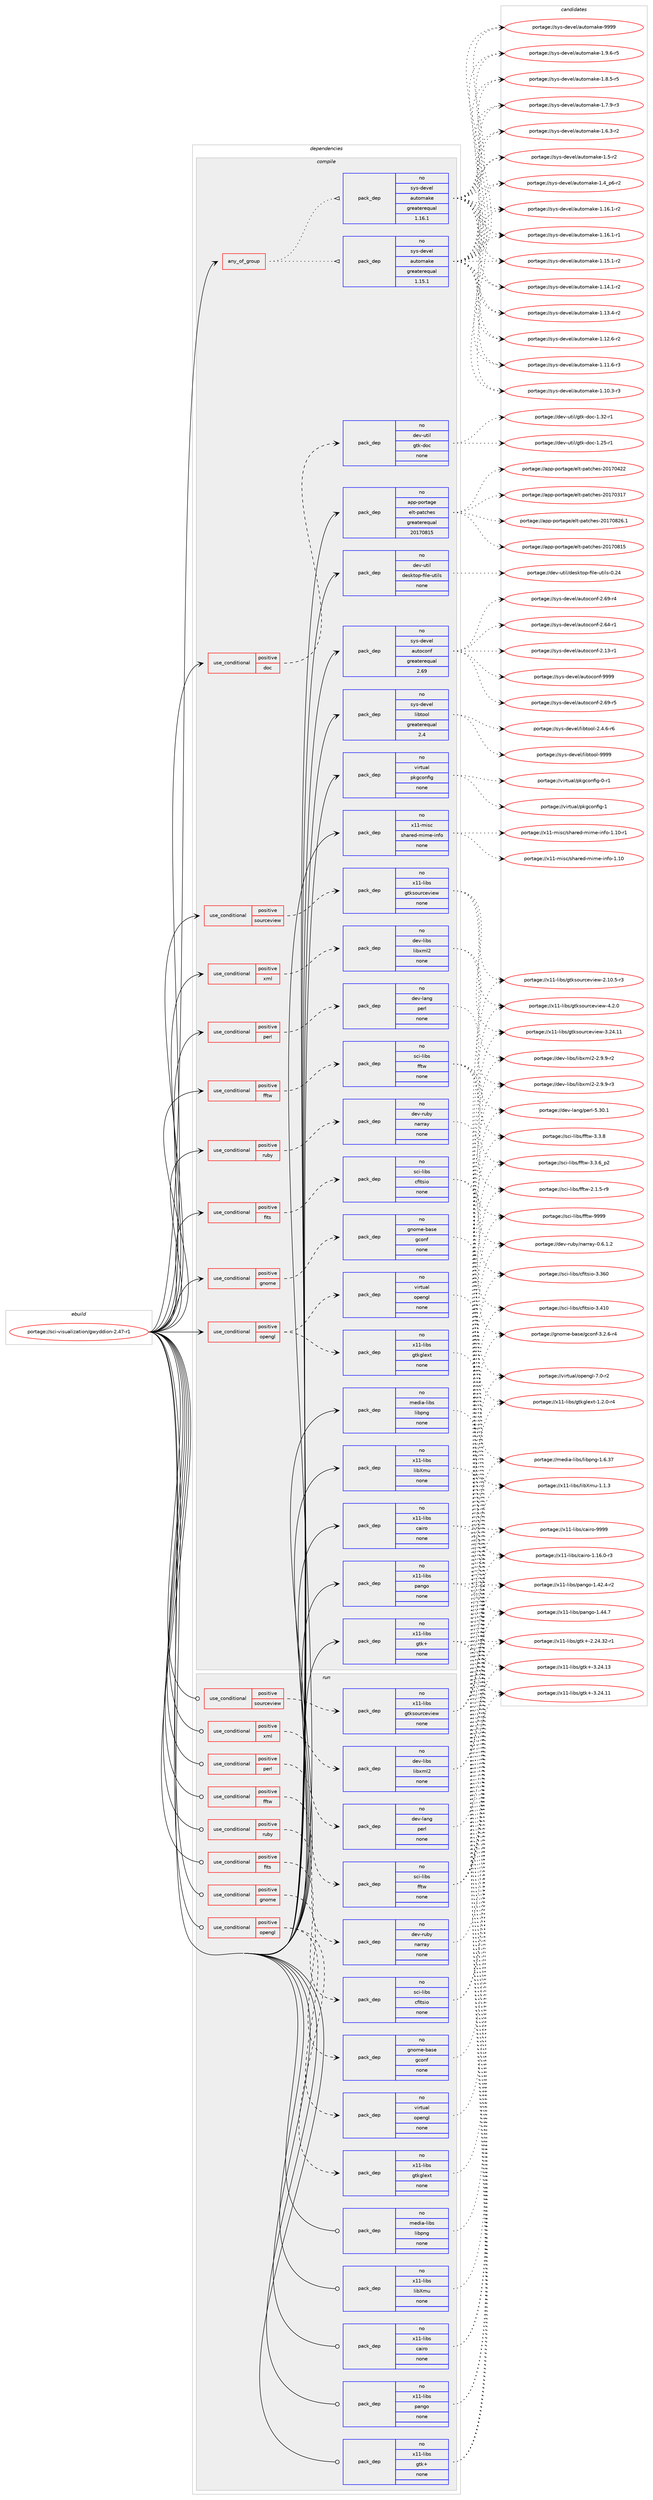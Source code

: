 digraph prolog {

# *************
# Graph options
# *************

newrank=true;
concentrate=true;
compound=true;
graph [rankdir=LR,fontname=Helvetica,fontsize=10,ranksep=1.5];#, ranksep=2.5, nodesep=0.2];
edge  [arrowhead=vee];
node  [fontname=Helvetica,fontsize=10];

# **********
# The ebuild
# **********

subgraph cluster_leftcol {
color=gray;
rank=same;
label=<<i>ebuild</i>>;
id [label="portage://sci-visualization/gwyddion-2.47-r1", color=red, width=4, href="../sci-visualization/gwyddion-2.47-r1.svg"];
}

# ****************
# The dependencies
# ****************

subgraph cluster_midcol {
color=gray;
label=<<i>dependencies</i>>;
subgraph cluster_compile {
fillcolor="#eeeeee";
style=filled;
label=<<i>compile</i>>;
subgraph any1307 {
dependency80202 [label=<<TABLE BORDER="0" CELLBORDER="1" CELLSPACING="0" CELLPADDING="4"><TR><TD CELLPADDING="10">any_of_group</TD></TR></TABLE>>, shape=none, color=red];subgraph pack63454 {
dependency80203 [label=<<TABLE BORDER="0" CELLBORDER="1" CELLSPACING="0" CELLPADDING="4" WIDTH="220"><TR><TD ROWSPAN="6" CELLPADDING="30">pack_dep</TD></TR><TR><TD WIDTH="110">no</TD></TR><TR><TD>sys-devel</TD></TR><TR><TD>automake</TD></TR><TR><TD>greaterequal</TD></TR><TR><TD>1.16.1</TD></TR></TABLE>>, shape=none, color=blue];
}
dependency80202:e -> dependency80203:w [weight=20,style="dotted",arrowhead="oinv"];
subgraph pack63455 {
dependency80204 [label=<<TABLE BORDER="0" CELLBORDER="1" CELLSPACING="0" CELLPADDING="4" WIDTH="220"><TR><TD ROWSPAN="6" CELLPADDING="30">pack_dep</TD></TR><TR><TD WIDTH="110">no</TD></TR><TR><TD>sys-devel</TD></TR><TR><TD>automake</TD></TR><TR><TD>greaterequal</TD></TR><TR><TD>1.15.1</TD></TR></TABLE>>, shape=none, color=blue];
}
dependency80202:e -> dependency80204:w [weight=20,style="dotted",arrowhead="oinv"];
}
id:e -> dependency80202:w [weight=20,style="solid",arrowhead="vee"];
subgraph cond15357 {
dependency80205 [label=<<TABLE BORDER="0" CELLBORDER="1" CELLSPACING="0" CELLPADDING="4"><TR><TD ROWSPAN="3" CELLPADDING="10">use_conditional</TD></TR><TR><TD>positive</TD></TR><TR><TD>doc</TD></TR></TABLE>>, shape=none, color=red];
subgraph pack63456 {
dependency80206 [label=<<TABLE BORDER="0" CELLBORDER="1" CELLSPACING="0" CELLPADDING="4" WIDTH="220"><TR><TD ROWSPAN="6" CELLPADDING="30">pack_dep</TD></TR><TR><TD WIDTH="110">no</TD></TR><TR><TD>dev-util</TD></TR><TR><TD>gtk-doc</TD></TR><TR><TD>none</TD></TR><TR><TD></TD></TR></TABLE>>, shape=none, color=blue];
}
dependency80205:e -> dependency80206:w [weight=20,style="dashed",arrowhead="vee"];
}
id:e -> dependency80205:w [weight=20,style="solid",arrowhead="vee"];
subgraph cond15358 {
dependency80207 [label=<<TABLE BORDER="0" CELLBORDER="1" CELLSPACING="0" CELLPADDING="4"><TR><TD ROWSPAN="3" CELLPADDING="10">use_conditional</TD></TR><TR><TD>positive</TD></TR><TR><TD>fftw</TD></TR></TABLE>>, shape=none, color=red];
subgraph pack63457 {
dependency80208 [label=<<TABLE BORDER="0" CELLBORDER="1" CELLSPACING="0" CELLPADDING="4" WIDTH="220"><TR><TD ROWSPAN="6" CELLPADDING="30">pack_dep</TD></TR><TR><TD WIDTH="110">no</TD></TR><TR><TD>sci-libs</TD></TR><TR><TD>fftw</TD></TR><TR><TD>none</TD></TR><TR><TD></TD></TR></TABLE>>, shape=none, color=blue];
}
dependency80207:e -> dependency80208:w [weight=20,style="dashed",arrowhead="vee"];
}
id:e -> dependency80207:w [weight=20,style="solid",arrowhead="vee"];
subgraph cond15359 {
dependency80209 [label=<<TABLE BORDER="0" CELLBORDER="1" CELLSPACING="0" CELLPADDING="4"><TR><TD ROWSPAN="3" CELLPADDING="10">use_conditional</TD></TR><TR><TD>positive</TD></TR><TR><TD>fits</TD></TR></TABLE>>, shape=none, color=red];
subgraph pack63458 {
dependency80210 [label=<<TABLE BORDER="0" CELLBORDER="1" CELLSPACING="0" CELLPADDING="4" WIDTH="220"><TR><TD ROWSPAN="6" CELLPADDING="30">pack_dep</TD></TR><TR><TD WIDTH="110">no</TD></TR><TR><TD>sci-libs</TD></TR><TR><TD>cfitsio</TD></TR><TR><TD>none</TD></TR><TR><TD></TD></TR></TABLE>>, shape=none, color=blue];
}
dependency80209:e -> dependency80210:w [weight=20,style="dashed",arrowhead="vee"];
}
id:e -> dependency80209:w [weight=20,style="solid",arrowhead="vee"];
subgraph cond15360 {
dependency80211 [label=<<TABLE BORDER="0" CELLBORDER="1" CELLSPACING="0" CELLPADDING="4"><TR><TD ROWSPAN="3" CELLPADDING="10">use_conditional</TD></TR><TR><TD>positive</TD></TR><TR><TD>gnome</TD></TR></TABLE>>, shape=none, color=red];
subgraph pack63459 {
dependency80212 [label=<<TABLE BORDER="0" CELLBORDER="1" CELLSPACING="0" CELLPADDING="4" WIDTH="220"><TR><TD ROWSPAN="6" CELLPADDING="30">pack_dep</TD></TR><TR><TD WIDTH="110">no</TD></TR><TR><TD>gnome-base</TD></TR><TR><TD>gconf</TD></TR><TR><TD>none</TD></TR><TR><TD></TD></TR></TABLE>>, shape=none, color=blue];
}
dependency80211:e -> dependency80212:w [weight=20,style="dashed",arrowhead="vee"];
}
id:e -> dependency80211:w [weight=20,style="solid",arrowhead="vee"];
subgraph cond15361 {
dependency80213 [label=<<TABLE BORDER="0" CELLBORDER="1" CELLSPACING="0" CELLPADDING="4"><TR><TD ROWSPAN="3" CELLPADDING="10">use_conditional</TD></TR><TR><TD>positive</TD></TR><TR><TD>opengl</TD></TR></TABLE>>, shape=none, color=red];
subgraph pack63460 {
dependency80214 [label=<<TABLE BORDER="0" CELLBORDER="1" CELLSPACING="0" CELLPADDING="4" WIDTH="220"><TR><TD ROWSPAN="6" CELLPADDING="30">pack_dep</TD></TR><TR><TD WIDTH="110">no</TD></TR><TR><TD>virtual</TD></TR><TR><TD>opengl</TD></TR><TR><TD>none</TD></TR><TR><TD></TD></TR></TABLE>>, shape=none, color=blue];
}
dependency80213:e -> dependency80214:w [weight=20,style="dashed",arrowhead="vee"];
subgraph pack63461 {
dependency80215 [label=<<TABLE BORDER="0" CELLBORDER="1" CELLSPACING="0" CELLPADDING="4" WIDTH="220"><TR><TD ROWSPAN="6" CELLPADDING="30">pack_dep</TD></TR><TR><TD WIDTH="110">no</TD></TR><TR><TD>x11-libs</TD></TR><TR><TD>gtkglext</TD></TR><TR><TD>none</TD></TR><TR><TD></TD></TR></TABLE>>, shape=none, color=blue];
}
dependency80213:e -> dependency80215:w [weight=20,style="dashed",arrowhead="vee"];
}
id:e -> dependency80213:w [weight=20,style="solid",arrowhead="vee"];
subgraph cond15362 {
dependency80216 [label=<<TABLE BORDER="0" CELLBORDER="1" CELLSPACING="0" CELLPADDING="4"><TR><TD ROWSPAN="3" CELLPADDING="10">use_conditional</TD></TR><TR><TD>positive</TD></TR><TR><TD>perl</TD></TR></TABLE>>, shape=none, color=red];
subgraph pack63462 {
dependency80217 [label=<<TABLE BORDER="0" CELLBORDER="1" CELLSPACING="0" CELLPADDING="4" WIDTH="220"><TR><TD ROWSPAN="6" CELLPADDING="30">pack_dep</TD></TR><TR><TD WIDTH="110">no</TD></TR><TR><TD>dev-lang</TD></TR><TR><TD>perl</TD></TR><TR><TD>none</TD></TR><TR><TD></TD></TR></TABLE>>, shape=none, color=blue];
}
dependency80216:e -> dependency80217:w [weight=20,style="dashed",arrowhead="vee"];
}
id:e -> dependency80216:w [weight=20,style="solid",arrowhead="vee"];
subgraph cond15363 {
dependency80218 [label=<<TABLE BORDER="0" CELLBORDER="1" CELLSPACING="0" CELLPADDING="4"><TR><TD ROWSPAN="3" CELLPADDING="10">use_conditional</TD></TR><TR><TD>positive</TD></TR><TR><TD>ruby</TD></TR></TABLE>>, shape=none, color=red];
subgraph pack63463 {
dependency80219 [label=<<TABLE BORDER="0" CELLBORDER="1" CELLSPACING="0" CELLPADDING="4" WIDTH="220"><TR><TD ROWSPAN="6" CELLPADDING="30">pack_dep</TD></TR><TR><TD WIDTH="110">no</TD></TR><TR><TD>dev-ruby</TD></TR><TR><TD>narray</TD></TR><TR><TD>none</TD></TR><TR><TD></TD></TR></TABLE>>, shape=none, color=blue];
}
dependency80218:e -> dependency80219:w [weight=20,style="dashed",arrowhead="vee"];
}
id:e -> dependency80218:w [weight=20,style="solid",arrowhead="vee"];
subgraph cond15364 {
dependency80220 [label=<<TABLE BORDER="0" CELLBORDER="1" CELLSPACING="0" CELLPADDING="4"><TR><TD ROWSPAN="3" CELLPADDING="10">use_conditional</TD></TR><TR><TD>positive</TD></TR><TR><TD>sourceview</TD></TR></TABLE>>, shape=none, color=red];
subgraph pack63464 {
dependency80221 [label=<<TABLE BORDER="0" CELLBORDER="1" CELLSPACING="0" CELLPADDING="4" WIDTH="220"><TR><TD ROWSPAN="6" CELLPADDING="30">pack_dep</TD></TR><TR><TD WIDTH="110">no</TD></TR><TR><TD>x11-libs</TD></TR><TR><TD>gtksourceview</TD></TR><TR><TD>none</TD></TR><TR><TD></TD></TR></TABLE>>, shape=none, color=blue];
}
dependency80220:e -> dependency80221:w [weight=20,style="dashed",arrowhead="vee"];
}
id:e -> dependency80220:w [weight=20,style="solid",arrowhead="vee"];
subgraph cond15365 {
dependency80222 [label=<<TABLE BORDER="0" CELLBORDER="1" CELLSPACING="0" CELLPADDING="4"><TR><TD ROWSPAN="3" CELLPADDING="10">use_conditional</TD></TR><TR><TD>positive</TD></TR><TR><TD>xml</TD></TR></TABLE>>, shape=none, color=red];
subgraph pack63465 {
dependency80223 [label=<<TABLE BORDER="0" CELLBORDER="1" CELLSPACING="0" CELLPADDING="4" WIDTH="220"><TR><TD ROWSPAN="6" CELLPADDING="30">pack_dep</TD></TR><TR><TD WIDTH="110">no</TD></TR><TR><TD>dev-libs</TD></TR><TR><TD>libxml2</TD></TR><TR><TD>none</TD></TR><TR><TD></TD></TR></TABLE>>, shape=none, color=blue];
}
dependency80222:e -> dependency80223:w [weight=20,style="dashed",arrowhead="vee"];
}
id:e -> dependency80222:w [weight=20,style="solid",arrowhead="vee"];
subgraph pack63466 {
dependency80224 [label=<<TABLE BORDER="0" CELLBORDER="1" CELLSPACING="0" CELLPADDING="4" WIDTH="220"><TR><TD ROWSPAN="6" CELLPADDING="30">pack_dep</TD></TR><TR><TD WIDTH="110">no</TD></TR><TR><TD>app-portage</TD></TR><TR><TD>elt-patches</TD></TR><TR><TD>greaterequal</TD></TR><TR><TD>20170815</TD></TR></TABLE>>, shape=none, color=blue];
}
id:e -> dependency80224:w [weight=20,style="solid",arrowhead="vee"];
subgraph pack63467 {
dependency80225 [label=<<TABLE BORDER="0" CELLBORDER="1" CELLSPACING="0" CELLPADDING="4" WIDTH="220"><TR><TD ROWSPAN="6" CELLPADDING="30">pack_dep</TD></TR><TR><TD WIDTH="110">no</TD></TR><TR><TD>dev-util</TD></TR><TR><TD>desktop-file-utils</TD></TR><TR><TD>none</TD></TR><TR><TD></TD></TR></TABLE>>, shape=none, color=blue];
}
id:e -> dependency80225:w [weight=20,style="solid",arrowhead="vee"];
subgraph pack63468 {
dependency80226 [label=<<TABLE BORDER="0" CELLBORDER="1" CELLSPACING="0" CELLPADDING="4" WIDTH="220"><TR><TD ROWSPAN="6" CELLPADDING="30">pack_dep</TD></TR><TR><TD WIDTH="110">no</TD></TR><TR><TD>media-libs</TD></TR><TR><TD>libpng</TD></TR><TR><TD>none</TD></TR><TR><TD></TD></TR></TABLE>>, shape=none, color=blue];
}
id:e -> dependency80226:w [weight=20,style="solid",arrowhead="vee"];
subgraph pack63469 {
dependency80227 [label=<<TABLE BORDER="0" CELLBORDER="1" CELLSPACING="0" CELLPADDING="4" WIDTH="220"><TR><TD ROWSPAN="6" CELLPADDING="30">pack_dep</TD></TR><TR><TD WIDTH="110">no</TD></TR><TR><TD>sys-devel</TD></TR><TR><TD>autoconf</TD></TR><TR><TD>greaterequal</TD></TR><TR><TD>2.69</TD></TR></TABLE>>, shape=none, color=blue];
}
id:e -> dependency80227:w [weight=20,style="solid",arrowhead="vee"];
subgraph pack63470 {
dependency80228 [label=<<TABLE BORDER="0" CELLBORDER="1" CELLSPACING="0" CELLPADDING="4" WIDTH="220"><TR><TD ROWSPAN="6" CELLPADDING="30">pack_dep</TD></TR><TR><TD WIDTH="110">no</TD></TR><TR><TD>sys-devel</TD></TR><TR><TD>libtool</TD></TR><TR><TD>greaterequal</TD></TR><TR><TD>2.4</TD></TR></TABLE>>, shape=none, color=blue];
}
id:e -> dependency80228:w [weight=20,style="solid",arrowhead="vee"];
subgraph pack63471 {
dependency80229 [label=<<TABLE BORDER="0" CELLBORDER="1" CELLSPACING="0" CELLPADDING="4" WIDTH="220"><TR><TD ROWSPAN="6" CELLPADDING="30">pack_dep</TD></TR><TR><TD WIDTH="110">no</TD></TR><TR><TD>virtual</TD></TR><TR><TD>pkgconfig</TD></TR><TR><TD>none</TD></TR><TR><TD></TD></TR></TABLE>>, shape=none, color=blue];
}
id:e -> dependency80229:w [weight=20,style="solid",arrowhead="vee"];
subgraph pack63472 {
dependency80230 [label=<<TABLE BORDER="0" CELLBORDER="1" CELLSPACING="0" CELLPADDING="4" WIDTH="220"><TR><TD ROWSPAN="6" CELLPADDING="30">pack_dep</TD></TR><TR><TD WIDTH="110">no</TD></TR><TR><TD>x11-libs</TD></TR><TR><TD>cairo</TD></TR><TR><TD>none</TD></TR><TR><TD></TD></TR></TABLE>>, shape=none, color=blue];
}
id:e -> dependency80230:w [weight=20,style="solid",arrowhead="vee"];
subgraph pack63473 {
dependency80231 [label=<<TABLE BORDER="0" CELLBORDER="1" CELLSPACING="0" CELLPADDING="4" WIDTH="220"><TR><TD ROWSPAN="6" CELLPADDING="30">pack_dep</TD></TR><TR><TD WIDTH="110">no</TD></TR><TR><TD>x11-libs</TD></TR><TR><TD>gtk+</TD></TR><TR><TD>none</TD></TR><TR><TD></TD></TR></TABLE>>, shape=none, color=blue];
}
id:e -> dependency80231:w [weight=20,style="solid",arrowhead="vee"];
subgraph pack63474 {
dependency80232 [label=<<TABLE BORDER="0" CELLBORDER="1" CELLSPACING="0" CELLPADDING="4" WIDTH="220"><TR><TD ROWSPAN="6" CELLPADDING="30">pack_dep</TD></TR><TR><TD WIDTH="110">no</TD></TR><TR><TD>x11-libs</TD></TR><TR><TD>libXmu</TD></TR><TR><TD>none</TD></TR><TR><TD></TD></TR></TABLE>>, shape=none, color=blue];
}
id:e -> dependency80232:w [weight=20,style="solid",arrowhead="vee"];
subgraph pack63475 {
dependency80233 [label=<<TABLE BORDER="0" CELLBORDER="1" CELLSPACING="0" CELLPADDING="4" WIDTH="220"><TR><TD ROWSPAN="6" CELLPADDING="30">pack_dep</TD></TR><TR><TD WIDTH="110">no</TD></TR><TR><TD>x11-libs</TD></TR><TR><TD>pango</TD></TR><TR><TD>none</TD></TR><TR><TD></TD></TR></TABLE>>, shape=none, color=blue];
}
id:e -> dependency80233:w [weight=20,style="solid",arrowhead="vee"];
subgraph pack63476 {
dependency80234 [label=<<TABLE BORDER="0" CELLBORDER="1" CELLSPACING="0" CELLPADDING="4" WIDTH="220"><TR><TD ROWSPAN="6" CELLPADDING="30">pack_dep</TD></TR><TR><TD WIDTH="110">no</TD></TR><TR><TD>x11-misc</TD></TR><TR><TD>shared-mime-info</TD></TR><TR><TD>none</TD></TR><TR><TD></TD></TR></TABLE>>, shape=none, color=blue];
}
id:e -> dependency80234:w [weight=20,style="solid",arrowhead="vee"];
}
subgraph cluster_compileandrun {
fillcolor="#eeeeee";
style=filled;
label=<<i>compile and run</i>>;
}
subgraph cluster_run {
fillcolor="#eeeeee";
style=filled;
label=<<i>run</i>>;
subgraph cond15366 {
dependency80235 [label=<<TABLE BORDER="0" CELLBORDER="1" CELLSPACING="0" CELLPADDING="4"><TR><TD ROWSPAN="3" CELLPADDING="10">use_conditional</TD></TR><TR><TD>positive</TD></TR><TR><TD>fftw</TD></TR></TABLE>>, shape=none, color=red];
subgraph pack63477 {
dependency80236 [label=<<TABLE BORDER="0" CELLBORDER="1" CELLSPACING="0" CELLPADDING="4" WIDTH="220"><TR><TD ROWSPAN="6" CELLPADDING="30">pack_dep</TD></TR><TR><TD WIDTH="110">no</TD></TR><TR><TD>sci-libs</TD></TR><TR><TD>fftw</TD></TR><TR><TD>none</TD></TR><TR><TD></TD></TR></TABLE>>, shape=none, color=blue];
}
dependency80235:e -> dependency80236:w [weight=20,style="dashed",arrowhead="vee"];
}
id:e -> dependency80235:w [weight=20,style="solid",arrowhead="odot"];
subgraph cond15367 {
dependency80237 [label=<<TABLE BORDER="0" CELLBORDER="1" CELLSPACING="0" CELLPADDING="4"><TR><TD ROWSPAN="3" CELLPADDING="10">use_conditional</TD></TR><TR><TD>positive</TD></TR><TR><TD>fits</TD></TR></TABLE>>, shape=none, color=red];
subgraph pack63478 {
dependency80238 [label=<<TABLE BORDER="0" CELLBORDER="1" CELLSPACING="0" CELLPADDING="4" WIDTH="220"><TR><TD ROWSPAN="6" CELLPADDING="30">pack_dep</TD></TR><TR><TD WIDTH="110">no</TD></TR><TR><TD>sci-libs</TD></TR><TR><TD>cfitsio</TD></TR><TR><TD>none</TD></TR><TR><TD></TD></TR></TABLE>>, shape=none, color=blue];
}
dependency80237:e -> dependency80238:w [weight=20,style="dashed",arrowhead="vee"];
}
id:e -> dependency80237:w [weight=20,style="solid",arrowhead="odot"];
subgraph cond15368 {
dependency80239 [label=<<TABLE BORDER="0" CELLBORDER="1" CELLSPACING="0" CELLPADDING="4"><TR><TD ROWSPAN="3" CELLPADDING="10">use_conditional</TD></TR><TR><TD>positive</TD></TR><TR><TD>gnome</TD></TR></TABLE>>, shape=none, color=red];
subgraph pack63479 {
dependency80240 [label=<<TABLE BORDER="0" CELLBORDER="1" CELLSPACING="0" CELLPADDING="4" WIDTH="220"><TR><TD ROWSPAN="6" CELLPADDING="30">pack_dep</TD></TR><TR><TD WIDTH="110">no</TD></TR><TR><TD>gnome-base</TD></TR><TR><TD>gconf</TD></TR><TR><TD>none</TD></TR><TR><TD></TD></TR></TABLE>>, shape=none, color=blue];
}
dependency80239:e -> dependency80240:w [weight=20,style="dashed",arrowhead="vee"];
}
id:e -> dependency80239:w [weight=20,style="solid",arrowhead="odot"];
subgraph cond15369 {
dependency80241 [label=<<TABLE BORDER="0" CELLBORDER="1" CELLSPACING="0" CELLPADDING="4"><TR><TD ROWSPAN="3" CELLPADDING="10">use_conditional</TD></TR><TR><TD>positive</TD></TR><TR><TD>opengl</TD></TR></TABLE>>, shape=none, color=red];
subgraph pack63480 {
dependency80242 [label=<<TABLE BORDER="0" CELLBORDER="1" CELLSPACING="0" CELLPADDING="4" WIDTH="220"><TR><TD ROWSPAN="6" CELLPADDING="30">pack_dep</TD></TR><TR><TD WIDTH="110">no</TD></TR><TR><TD>virtual</TD></TR><TR><TD>opengl</TD></TR><TR><TD>none</TD></TR><TR><TD></TD></TR></TABLE>>, shape=none, color=blue];
}
dependency80241:e -> dependency80242:w [weight=20,style="dashed",arrowhead="vee"];
subgraph pack63481 {
dependency80243 [label=<<TABLE BORDER="0" CELLBORDER="1" CELLSPACING="0" CELLPADDING="4" WIDTH="220"><TR><TD ROWSPAN="6" CELLPADDING="30">pack_dep</TD></TR><TR><TD WIDTH="110">no</TD></TR><TR><TD>x11-libs</TD></TR><TR><TD>gtkglext</TD></TR><TR><TD>none</TD></TR><TR><TD></TD></TR></TABLE>>, shape=none, color=blue];
}
dependency80241:e -> dependency80243:w [weight=20,style="dashed",arrowhead="vee"];
}
id:e -> dependency80241:w [weight=20,style="solid",arrowhead="odot"];
subgraph cond15370 {
dependency80244 [label=<<TABLE BORDER="0" CELLBORDER="1" CELLSPACING="0" CELLPADDING="4"><TR><TD ROWSPAN="3" CELLPADDING="10">use_conditional</TD></TR><TR><TD>positive</TD></TR><TR><TD>perl</TD></TR></TABLE>>, shape=none, color=red];
subgraph pack63482 {
dependency80245 [label=<<TABLE BORDER="0" CELLBORDER="1" CELLSPACING="0" CELLPADDING="4" WIDTH="220"><TR><TD ROWSPAN="6" CELLPADDING="30">pack_dep</TD></TR><TR><TD WIDTH="110">no</TD></TR><TR><TD>dev-lang</TD></TR><TR><TD>perl</TD></TR><TR><TD>none</TD></TR><TR><TD></TD></TR></TABLE>>, shape=none, color=blue];
}
dependency80244:e -> dependency80245:w [weight=20,style="dashed",arrowhead="vee"];
}
id:e -> dependency80244:w [weight=20,style="solid",arrowhead="odot"];
subgraph cond15371 {
dependency80246 [label=<<TABLE BORDER="0" CELLBORDER="1" CELLSPACING="0" CELLPADDING="4"><TR><TD ROWSPAN="3" CELLPADDING="10">use_conditional</TD></TR><TR><TD>positive</TD></TR><TR><TD>ruby</TD></TR></TABLE>>, shape=none, color=red];
subgraph pack63483 {
dependency80247 [label=<<TABLE BORDER="0" CELLBORDER="1" CELLSPACING="0" CELLPADDING="4" WIDTH="220"><TR><TD ROWSPAN="6" CELLPADDING="30">pack_dep</TD></TR><TR><TD WIDTH="110">no</TD></TR><TR><TD>dev-ruby</TD></TR><TR><TD>narray</TD></TR><TR><TD>none</TD></TR><TR><TD></TD></TR></TABLE>>, shape=none, color=blue];
}
dependency80246:e -> dependency80247:w [weight=20,style="dashed",arrowhead="vee"];
}
id:e -> dependency80246:w [weight=20,style="solid",arrowhead="odot"];
subgraph cond15372 {
dependency80248 [label=<<TABLE BORDER="0" CELLBORDER="1" CELLSPACING="0" CELLPADDING="4"><TR><TD ROWSPAN="3" CELLPADDING="10">use_conditional</TD></TR><TR><TD>positive</TD></TR><TR><TD>sourceview</TD></TR></TABLE>>, shape=none, color=red];
subgraph pack63484 {
dependency80249 [label=<<TABLE BORDER="0" CELLBORDER="1" CELLSPACING="0" CELLPADDING="4" WIDTH="220"><TR><TD ROWSPAN="6" CELLPADDING="30">pack_dep</TD></TR><TR><TD WIDTH="110">no</TD></TR><TR><TD>x11-libs</TD></TR><TR><TD>gtksourceview</TD></TR><TR><TD>none</TD></TR><TR><TD></TD></TR></TABLE>>, shape=none, color=blue];
}
dependency80248:e -> dependency80249:w [weight=20,style="dashed",arrowhead="vee"];
}
id:e -> dependency80248:w [weight=20,style="solid",arrowhead="odot"];
subgraph cond15373 {
dependency80250 [label=<<TABLE BORDER="0" CELLBORDER="1" CELLSPACING="0" CELLPADDING="4"><TR><TD ROWSPAN="3" CELLPADDING="10">use_conditional</TD></TR><TR><TD>positive</TD></TR><TR><TD>xml</TD></TR></TABLE>>, shape=none, color=red];
subgraph pack63485 {
dependency80251 [label=<<TABLE BORDER="0" CELLBORDER="1" CELLSPACING="0" CELLPADDING="4" WIDTH="220"><TR><TD ROWSPAN="6" CELLPADDING="30">pack_dep</TD></TR><TR><TD WIDTH="110">no</TD></TR><TR><TD>dev-libs</TD></TR><TR><TD>libxml2</TD></TR><TR><TD>none</TD></TR><TR><TD></TD></TR></TABLE>>, shape=none, color=blue];
}
dependency80250:e -> dependency80251:w [weight=20,style="dashed",arrowhead="vee"];
}
id:e -> dependency80250:w [weight=20,style="solid",arrowhead="odot"];
subgraph pack63486 {
dependency80252 [label=<<TABLE BORDER="0" CELLBORDER="1" CELLSPACING="0" CELLPADDING="4" WIDTH="220"><TR><TD ROWSPAN="6" CELLPADDING="30">pack_dep</TD></TR><TR><TD WIDTH="110">no</TD></TR><TR><TD>media-libs</TD></TR><TR><TD>libpng</TD></TR><TR><TD>none</TD></TR><TR><TD></TD></TR></TABLE>>, shape=none, color=blue];
}
id:e -> dependency80252:w [weight=20,style="solid",arrowhead="odot"];
subgraph pack63487 {
dependency80253 [label=<<TABLE BORDER="0" CELLBORDER="1" CELLSPACING="0" CELLPADDING="4" WIDTH="220"><TR><TD ROWSPAN="6" CELLPADDING="30">pack_dep</TD></TR><TR><TD WIDTH="110">no</TD></TR><TR><TD>x11-libs</TD></TR><TR><TD>cairo</TD></TR><TR><TD>none</TD></TR><TR><TD></TD></TR></TABLE>>, shape=none, color=blue];
}
id:e -> dependency80253:w [weight=20,style="solid",arrowhead="odot"];
subgraph pack63488 {
dependency80254 [label=<<TABLE BORDER="0" CELLBORDER="1" CELLSPACING="0" CELLPADDING="4" WIDTH="220"><TR><TD ROWSPAN="6" CELLPADDING="30">pack_dep</TD></TR><TR><TD WIDTH="110">no</TD></TR><TR><TD>x11-libs</TD></TR><TR><TD>gtk+</TD></TR><TR><TD>none</TD></TR><TR><TD></TD></TR></TABLE>>, shape=none, color=blue];
}
id:e -> dependency80254:w [weight=20,style="solid",arrowhead="odot"];
subgraph pack63489 {
dependency80255 [label=<<TABLE BORDER="0" CELLBORDER="1" CELLSPACING="0" CELLPADDING="4" WIDTH="220"><TR><TD ROWSPAN="6" CELLPADDING="30">pack_dep</TD></TR><TR><TD WIDTH="110">no</TD></TR><TR><TD>x11-libs</TD></TR><TR><TD>libXmu</TD></TR><TR><TD>none</TD></TR><TR><TD></TD></TR></TABLE>>, shape=none, color=blue];
}
id:e -> dependency80255:w [weight=20,style="solid",arrowhead="odot"];
subgraph pack63490 {
dependency80256 [label=<<TABLE BORDER="0" CELLBORDER="1" CELLSPACING="0" CELLPADDING="4" WIDTH="220"><TR><TD ROWSPAN="6" CELLPADDING="30">pack_dep</TD></TR><TR><TD WIDTH="110">no</TD></TR><TR><TD>x11-libs</TD></TR><TR><TD>pango</TD></TR><TR><TD>none</TD></TR><TR><TD></TD></TR></TABLE>>, shape=none, color=blue];
}
id:e -> dependency80256:w [weight=20,style="solid",arrowhead="odot"];
}
}

# **************
# The candidates
# **************

subgraph cluster_choices {
rank=same;
color=gray;
label=<<i>candidates</i>>;

subgraph choice63454 {
color=black;
nodesep=1;
choice115121115451001011181011084797117116111109971071014557575757 [label="portage://sys-devel/automake-9999", color=red, width=4,href="../sys-devel/automake-9999.svg"];
choice115121115451001011181011084797117116111109971071014549465746544511453 [label="portage://sys-devel/automake-1.9.6-r5", color=red, width=4,href="../sys-devel/automake-1.9.6-r5.svg"];
choice115121115451001011181011084797117116111109971071014549465646534511453 [label="portage://sys-devel/automake-1.8.5-r5", color=red, width=4,href="../sys-devel/automake-1.8.5-r5.svg"];
choice115121115451001011181011084797117116111109971071014549465546574511451 [label="portage://sys-devel/automake-1.7.9-r3", color=red, width=4,href="../sys-devel/automake-1.7.9-r3.svg"];
choice115121115451001011181011084797117116111109971071014549465446514511450 [label="portage://sys-devel/automake-1.6.3-r2", color=red, width=4,href="../sys-devel/automake-1.6.3-r2.svg"];
choice11512111545100101118101108479711711611110997107101454946534511450 [label="portage://sys-devel/automake-1.5-r2", color=red, width=4,href="../sys-devel/automake-1.5-r2.svg"];
choice115121115451001011181011084797117116111109971071014549465295112544511450 [label="portage://sys-devel/automake-1.4_p6-r2", color=red, width=4,href="../sys-devel/automake-1.4_p6-r2.svg"];
choice11512111545100101118101108479711711611110997107101454946495446494511450 [label="portage://sys-devel/automake-1.16.1-r2", color=red, width=4,href="../sys-devel/automake-1.16.1-r2.svg"];
choice11512111545100101118101108479711711611110997107101454946495446494511449 [label="portage://sys-devel/automake-1.16.1-r1", color=red, width=4,href="../sys-devel/automake-1.16.1-r1.svg"];
choice11512111545100101118101108479711711611110997107101454946495346494511450 [label="portage://sys-devel/automake-1.15.1-r2", color=red, width=4,href="../sys-devel/automake-1.15.1-r2.svg"];
choice11512111545100101118101108479711711611110997107101454946495246494511450 [label="portage://sys-devel/automake-1.14.1-r2", color=red, width=4,href="../sys-devel/automake-1.14.1-r2.svg"];
choice11512111545100101118101108479711711611110997107101454946495146524511450 [label="portage://sys-devel/automake-1.13.4-r2", color=red, width=4,href="../sys-devel/automake-1.13.4-r2.svg"];
choice11512111545100101118101108479711711611110997107101454946495046544511450 [label="portage://sys-devel/automake-1.12.6-r2", color=red, width=4,href="../sys-devel/automake-1.12.6-r2.svg"];
choice11512111545100101118101108479711711611110997107101454946494946544511451 [label="portage://sys-devel/automake-1.11.6-r3", color=red, width=4,href="../sys-devel/automake-1.11.6-r3.svg"];
choice11512111545100101118101108479711711611110997107101454946494846514511451 [label="portage://sys-devel/automake-1.10.3-r3", color=red, width=4,href="../sys-devel/automake-1.10.3-r3.svg"];
dependency80203:e -> choice115121115451001011181011084797117116111109971071014557575757:w [style=dotted,weight="100"];
dependency80203:e -> choice115121115451001011181011084797117116111109971071014549465746544511453:w [style=dotted,weight="100"];
dependency80203:e -> choice115121115451001011181011084797117116111109971071014549465646534511453:w [style=dotted,weight="100"];
dependency80203:e -> choice115121115451001011181011084797117116111109971071014549465546574511451:w [style=dotted,weight="100"];
dependency80203:e -> choice115121115451001011181011084797117116111109971071014549465446514511450:w [style=dotted,weight="100"];
dependency80203:e -> choice11512111545100101118101108479711711611110997107101454946534511450:w [style=dotted,weight="100"];
dependency80203:e -> choice115121115451001011181011084797117116111109971071014549465295112544511450:w [style=dotted,weight="100"];
dependency80203:e -> choice11512111545100101118101108479711711611110997107101454946495446494511450:w [style=dotted,weight="100"];
dependency80203:e -> choice11512111545100101118101108479711711611110997107101454946495446494511449:w [style=dotted,weight="100"];
dependency80203:e -> choice11512111545100101118101108479711711611110997107101454946495346494511450:w [style=dotted,weight="100"];
dependency80203:e -> choice11512111545100101118101108479711711611110997107101454946495246494511450:w [style=dotted,weight="100"];
dependency80203:e -> choice11512111545100101118101108479711711611110997107101454946495146524511450:w [style=dotted,weight="100"];
dependency80203:e -> choice11512111545100101118101108479711711611110997107101454946495046544511450:w [style=dotted,weight="100"];
dependency80203:e -> choice11512111545100101118101108479711711611110997107101454946494946544511451:w [style=dotted,weight="100"];
dependency80203:e -> choice11512111545100101118101108479711711611110997107101454946494846514511451:w [style=dotted,weight="100"];
}
subgraph choice63455 {
color=black;
nodesep=1;
choice115121115451001011181011084797117116111109971071014557575757 [label="portage://sys-devel/automake-9999", color=red, width=4,href="../sys-devel/automake-9999.svg"];
choice115121115451001011181011084797117116111109971071014549465746544511453 [label="portage://sys-devel/automake-1.9.6-r5", color=red, width=4,href="../sys-devel/automake-1.9.6-r5.svg"];
choice115121115451001011181011084797117116111109971071014549465646534511453 [label="portage://sys-devel/automake-1.8.5-r5", color=red, width=4,href="../sys-devel/automake-1.8.5-r5.svg"];
choice115121115451001011181011084797117116111109971071014549465546574511451 [label="portage://sys-devel/automake-1.7.9-r3", color=red, width=4,href="../sys-devel/automake-1.7.9-r3.svg"];
choice115121115451001011181011084797117116111109971071014549465446514511450 [label="portage://sys-devel/automake-1.6.3-r2", color=red, width=4,href="../sys-devel/automake-1.6.3-r2.svg"];
choice11512111545100101118101108479711711611110997107101454946534511450 [label="portage://sys-devel/automake-1.5-r2", color=red, width=4,href="../sys-devel/automake-1.5-r2.svg"];
choice115121115451001011181011084797117116111109971071014549465295112544511450 [label="portage://sys-devel/automake-1.4_p6-r2", color=red, width=4,href="../sys-devel/automake-1.4_p6-r2.svg"];
choice11512111545100101118101108479711711611110997107101454946495446494511450 [label="portage://sys-devel/automake-1.16.1-r2", color=red, width=4,href="../sys-devel/automake-1.16.1-r2.svg"];
choice11512111545100101118101108479711711611110997107101454946495446494511449 [label="portage://sys-devel/automake-1.16.1-r1", color=red, width=4,href="../sys-devel/automake-1.16.1-r1.svg"];
choice11512111545100101118101108479711711611110997107101454946495346494511450 [label="portage://sys-devel/automake-1.15.1-r2", color=red, width=4,href="../sys-devel/automake-1.15.1-r2.svg"];
choice11512111545100101118101108479711711611110997107101454946495246494511450 [label="portage://sys-devel/automake-1.14.1-r2", color=red, width=4,href="../sys-devel/automake-1.14.1-r2.svg"];
choice11512111545100101118101108479711711611110997107101454946495146524511450 [label="portage://sys-devel/automake-1.13.4-r2", color=red, width=4,href="../sys-devel/automake-1.13.4-r2.svg"];
choice11512111545100101118101108479711711611110997107101454946495046544511450 [label="portage://sys-devel/automake-1.12.6-r2", color=red, width=4,href="../sys-devel/automake-1.12.6-r2.svg"];
choice11512111545100101118101108479711711611110997107101454946494946544511451 [label="portage://sys-devel/automake-1.11.6-r3", color=red, width=4,href="../sys-devel/automake-1.11.6-r3.svg"];
choice11512111545100101118101108479711711611110997107101454946494846514511451 [label="portage://sys-devel/automake-1.10.3-r3", color=red, width=4,href="../sys-devel/automake-1.10.3-r3.svg"];
dependency80204:e -> choice115121115451001011181011084797117116111109971071014557575757:w [style=dotted,weight="100"];
dependency80204:e -> choice115121115451001011181011084797117116111109971071014549465746544511453:w [style=dotted,weight="100"];
dependency80204:e -> choice115121115451001011181011084797117116111109971071014549465646534511453:w [style=dotted,weight="100"];
dependency80204:e -> choice115121115451001011181011084797117116111109971071014549465546574511451:w [style=dotted,weight="100"];
dependency80204:e -> choice115121115451001011181011084797117116111109971071014549465446514511450:w [style=dotted,weight="100"];
dependency80204:e -> choice11512111545100101118101108479711711611110997107101454946534511450:w [style=dotted,weight="100"];
dependency80204:e -> choice115121115451001011181011084797117116111109971071014549465295112544511450:w [style=dotted,weight="100"];
dependency80204:e -> choice11512111545100101118101108479711711611110997107101454946495446494511450:w [style=dotted,weight="100"];
dependency80204:e -> choice11512111545100101118101108479711711611110997107101454946495446494511449:w [style=dotted,weight="100"];
dependency80204:e -> choice11512111545100101118101108479711711611110997107101454946495346494511450:w [style=dotted,weight="100"];
dependency80204:e -> choice11512111545100101118101108479711711611110997107101454946495246494511450:w [style=dotted,weight="100"];
dependency80204:e -> choice11512111545100101118101108479711711611110997107101454946495146524511450:w [style=dotted,weight="100"];
dependency80204:e -> choice11512111545100101118101108479711711611110997107101454946495046544511450:w [style=dotted,weight="100"];
dependency80204:e -> choice11512111545100101118101108479711711611110997107101454946494946544511451:w [style=dotted,weight="100"];
dependency80204:e -> choice11512111545100101118101108479711711611110997107101454946494846514511451:w [style=dotted,weight="100"];
}
subgraph choice63456 {
color=black;
nodesep=1;
choice1001011184511711610510847103116107451001119945494651504511449 [label="portage://dev-util/gtk-doc-1.32-r1", color=red, width=4,href="../dev-util/gtk-doc-1.32-r1.svg"];
choice1001011184511711610510847103116107451001119945494650534511449 [label="portage://dev-util/gtk-doc-1.25-r1", color=red, width=4,href="../dev-util/gtk-doc-1.25-r1.svg"];
dependency80206:e -> choice1001011184511711610510847103116107451001119945494651504511449:w [style=dotted,weight="100"];
dependency80206:e -> choice1001011184511711610510847103116107451001119945494650534511449:w [style=dotted,weight="100"];
}
subgraph choice63457 {
color=black;
nodesep=1;
choice115991054510810598115471021021161194557575757 [label="portage://sci-libs/fftw-9999", color=red, width=4,href="../sci-libs/fftw-9999.svg"];
choice11599105451081059811547102102116119455146514656 [label="portage://sci-libs/fftw-3.3.8", color=red, width=4,href="../sci-libs/fftw-3.3.8.svg"];
choice115991054510810598115471021021161194551465146549511250 [label="portage://sci-libs/fftw-3.3.6_p2", color=red, width=4,href="../sci-libs/fftw-3.3.6_p2.svg"];
choice115991054510810598115471021021161194550464946534511457 [label="portage://sci-libs/fftw-2.1.5-r9", color=red, width=4,href="../sci-libs/fftw-2.1.5-r9.svg"];
dependency80208:e -> choice115991054510810598115471021021161194557575757:w [style=dotted,weight="100"];
dependency80208:e -> choice11599105451081059811547102102116119455146514656:w [style=dotted,weight="100"];
dependency80208:e -> choice115991054510810598115471021021161194551465146549511250:w [style=dotted,weight="100"];
dependency80208:e -> choice115991054510810598115471021021161194550464946534511457:w [style=dotted,weight="100"];
}
subgraph choice63458 {
color=black;
nodesep=1;
choice1159910545108105981154799102105116115105111455146524948 [label="portage://sci-libs/cfitsio-3.410", color=red, width=4,href="../sci-libs/cfitsio-3.410.svg"];
choice1159910545108105981154799102105116115105111455146515448 [label="portage://sci-libs/cfitsio-3.360", color=red, width=4,href="../sci-libs/cfitsio-3.360.svg"];
dependency80210:e -> choice1159910545108105981154799102105116115105111455146524948:w [style=dotted,weight="100"];
dependency80210:e -> choice1159910545108105981154799102105116115105111455146515448:w [style=dotted,weight="100"];
}
subgraph choice63459 {
color=black;
nodesep=1;
choice10311011110910145989711510147103991111101024551465046544511452 [label="portage://gnome-base/gconf-3.2.6-r4", color=red, width=4,href="../gnome-base/gconf-3.2.6-r4.svg"];
dependency80212:e -> choice10311011110910145989711510147103991111101024551465046544511452:w [style=dotted,weight="100"];
}
subgraph choice63460 {
color=black;
nodesep=1;
choice1181051141161179710847111112101110103108455546484511450 [label="portage://virtual/opengl-7.0-r2", color=red, width=4,href="../virtual/opengl-7.0-r2.svg"];
dependency80214:e -> choice1181051141161179710847111112101110103108455546484511450:w [style=dotted,weight="100"];
}
subgraph choice63461 {
color=black;
nodesep=1;
choice12049494510810598115471031161071031081011201164549465046484511452 [label="portage://x11-libs/gtkglext-1.2.0-r4", color=red, width=4,href="../x11-libs/gtkglext-1.2.0-r4.svg"];
dependency80215:e -> choice12049494510810598115471031161071031081011201164549465046484511452:w [style=dotted,weight="100"];
}
subgraph choice63462 {
color=black;
nodesep=1;
choice10010111845108971101034711210111410845534651484649 [label="portage://dev-lang/perl-5.30.1", color=red, width=4,href="../dev-lang/perl-5.30.1.svg"];
dependency80217:e -> choice10010111845108971101034711210111410845534651484649:w [style=dotted,weight="100"];
}
subgraph choice63463 {
color=black;
nodesep=1;
choice10010111845114117981214711097114114971214548465446494650 [label="portage://dev-ruby/narray-0.6.1.2", color=red, width=4,href="../dev-ruby/narray-0.6.1.2.svg"];
dependency80219:e -> choice10010111845114117981214711097114114971214548465446494650:w [style=dotted,weight="100"];
}
subgraph choice63464 {
color=black;
nodesep=1;
choice120494945108105981154710311610711511111711499101118105101119455246504648 [label="portage://x11-libs/gtksourceview-4.2.0", color=red, width=4,href="../x11-libs/gtksourceview-4.2.0.svg"];
choice1204949451081059811547103116107115111117114991011181051011194551465052464949 [label="portage://x11-libs/gtksourceview-3.24.11", color=red, width=4,href="../x11-libs/gtksourceview-3.24.11.svg"];
choice120494945108105981154710311610711511111711499101118105101119455046494846534511451 [label="portage://x11-libs/gtksourceview-2.10.5-r3", color=red, width=4,href="../x11-libs/gtksourceview-2.10.5-r3.svg"];
dependency80221:e -> choice120494945108105981154710311610711511111711499101118105101119455246504648:w [style=dotted,weight="100"];
dependency80221:e -> choice1204949451081059811547103116107115111117114991011181051011194551465052464949:w [style=dotted,weight="100"];
dependency80221:e -> choice120494945108105981154710311610711511111711499101118105101119455046494846534511451:w [style=dotted,weight="100"];
}
subgraph choice63465 {
color=black;
nodesep=1;
choice10010111845108105981154710810598120109108504550465746574511451 [label="portage://dev-libs/libxml2-2.9.9-r3", color=red, width=4,href="../dev-libs/libxml2-2.9.9-r3.svg"];
choice10010111845108105981154710810598120109108504550465746574511450 [label="portage://dev-libs/libxml2-2.9.9-r2", color=red, width=4,href="../dev-libs/libxml2-2.9.9-r2.svg"];
dependency80223:e -> choice10010111845108105981154710810598120109108504550465746574511451:w [style=dotted,weight="100"];
dependency80223:e -> choice10010111845108105981154710810598120109108504550465746574511450:w [style=dotted,weight="100"];
}
subgraph choice63466 {
color=black;
nodesep=1;
choice971121124511211111411697103101471011081164511297116991041011154550484955485650544649 [label="portage://app-portage/elt-patches-20170826.1", color=red, width=4,href="../app-portage/elt-patches-20170826.1.svg"];
choice97112112451121111141169710310147101108116451129711699104101115455048495548564953 [label="portage://app-portage/elt-patches-20170815", color=red, width=4,href="../app-portage/elt-patches-20170815.svg"];
choice97112112451121111141169710310147101108116451129711699104101115455048495548525050 [label="portage://app-portage/elt-patches-20170422", color=red, width=4,href="../app-portage/elt-patches-20170422.svg"];
choice97112112451121111141169710310147101108116451129711699104101115455048495548514955 [label="portage://app-portage/elt-patches-20170317", color=red, width=4,href="../app-portage/elt-patches-20170317.svg"];
dependency80224:e -> choice971121124511211111411697103101471011081164511297116991041011154550484955485650544649:w [style=dotted,weight="100"];
dependency80224:e -> choice97112112451121111141169710310147101108116451129711699104101115455048495548564953:w [style=dotted,weight="100"];
dependency80224:e -> choice97112112451121111141169710310147101108116451129711699104101115455048495548525050:w [style=dotted,weight="100"];
dependency80224:e -> choice97112112451121111141169710310147101108116451129711699104101115455048495548514955:w [style=dotted,weight="100"];
}
subgraph choice63467 {
color=black;
nodesep=1;
choice100101118451171161051084710010111510711611111245102105108101451171161051081154548465052 [label="portage://dev-util/desktop-file-utils-0.24", color=red, width=4,href="../dev-util/desktop-file-utils-0.24.svg"];
dependency80225:e -> choice100101118451171161051084710010111510711611111245102105108101451171161051081154548465052:w [style=dotted,weight="100"];
}
subgraph choice63468 {
color=black;
nodesep=1;
choice109101100105974510810598115471081059811211010345494654465155 [label="portage://media-libs/libpng-1.6.37", color=red, width=4,href="../media-libs/libpng-1.6.37.svg"];
dependency80226:e -> choice109101100105974510810598115471081059811211010345494654465155:w [style=dotted,weight="100"];
}
subgraph choice63469 {
color=black;
nodesep=1;
choice115121115451001011181011084797117116111991111101024557575757 [label="portage://sys-devel/autoconf-9999", color=red, width=4,href="../sys-devel/autoconf-9999.svg"];
choice1151211154510010111810110847971171161119911111010245504654574511453 [label="portage://sys-devel/autoconf-2.69-r5", color=red, width=4,href="../sys-devel/autoconf-2.69-r5.svg"];
choice1151211154510010111810110847971171161119911111010245504654574511452 [label="portage://sys-devel/autoconf-2.69-r4", color=red, width=4,href="../sys-devel/autoconf-2.69-r4.svg"];
choice1151211154510010111810110847971171161119911111010245504654524511449 [label="portage://sys-devel/autoconf-2.64-r1", color=red, width=4,href="../sys-devel/autoconf-2.64-r1.svg"];
choice1151211154510010111810110847971171161119911111010245504649514511449 [label="portage://sys-devel/autoconf-2.13-r1", color=red, width=4,href="../sys-devel/autoconf-2.13-r1.svg"];
dependency80227:e -> choice115121115451001011181011084797117116111991111101024557575757:w [style=dotted,weight="100"];
dependency80227:e -> choice1151211154510010111810110847971171161119911111010245504654574511453:w [style=dotted,weight="100"];
dependency80227:e -> choice1151211154510010111810110847971171161119911111010245504654574511452:w [style=dotted,weight="100"];
dependency80227:e -> choice1151211154510010111810110847971171161119911111010245504654524511449:w [style=dotted,weight="100"];
dependency80227:e -> choice1151211154510010111810110847971171161119911111010245504649514511449:w [style=dotted,weight="100"];
}
subgraph choice63470 {
color=black;
nodesep=1;
choice1151211154510010111810110847108105981161111111084557575757 [label="portage://sys-devel/libtool-9999", color=red, width=4,href="../sys-devel/libtool-9999.svg"];
choice1151211154510010111810110847108105981161111111084550465246544511454 [label="portage://sys-devel/libtool-2.4.6-r6", color=red, width=4,href="../sys-devel/libtool-2.4.6-r6.svg"];
dependency80228:e -> choice1151211154510010111810110847108105981161111111084557575757:w [style=dotted,weight="100"];
dependency80228:e -> choice1151211154510010111810110847108105981161111111084550465246544511454:w [style=dotted,weight="100"];
}
subgraph choice63471 {
color=black;
nodesep=1;
choice1181051141161179710847112107103991111101021051034549 [label="portage://virtual/pkgconfig-1", color=red, width=4,href="../virtual/pkgconfig-1.svg"];
choice11810511411611797108471121071039911111010210510345484511449 [label="portage://virtual/pkgconfig-0-r1", color=red, width=4,href="../virtual/pkgconfig-0-r1.svg"];
dependency80229:e -> choice1181051141161179710847112107103991111101021051034549:w [style=dotted,weight="100"];
dependency80229:e -> choice11810511411611797108471121071039911111010210510345484511449:w [style=dotted,weight="100"];
}
subgraph choice63472 {
color=black;
nodesep=1;
choice120494945108105981154799971051141114557575757 [label="portage://x11-libs/cairo-9999", color=red, width=4,href="../x11-libs/cairo-9999.svg"];
choice12049494510810598115479997105114111454946495446484511451 [label="portage://x11-libs/cairo-1.16.0-r3", color=red, width=4,href="../x11-libs/cairo-1.16.0-r3.svg"];
dependency80230:e -> choice120494945108105981154799971051141114557575757:w [style=dotted,weight="100"];
dependency80230:e -> choice12049494510810598115479997105114111454946495446484511451:w [style=dotted,weight="100"];
}
subgraph choice63473 {
color=black;
nodesep=1;
choice1204949451081059811547103116107434551465052464951 [label="portage://x11-libs/gtk+-3.24.13", color=red, width=4,href="../x11-libs/gtk+-3.24.13.svg"];
choice1204949451081059811547103116107434551465052464949 [label="portage://x11-libs/gtk+-3.24.11", color=red, width=4,href="../x11-libs/gtk+-3.24.11.svg"];
choice12049494510810598115471031161074345504650524651504511449 [label="portage://x11-libs/gtk+-2.24.32-r1", color=red, width=4,href="../x11-libs/gtk+-2.24.32-r1.svg"];
dependency80231:e -> choice1204949451081059811547103116107434551465052464951:w [style=dotted,weight="100"];
dependency80231:e -> choice1204949451081059811547103116107434551465052464949:w [style=dotted,weight="100"];
dependency80231:e -> choice12049494510810598115471031161074345504650524651504511449:w [style=dotted,weight="100"];
}
subgraph choice63474 {
color=black;
nodesep=1;
choice12049494510810598115471081059888109117454946494651 [label="portage://x11-libs/libXmu-1.1.3", color=red, width=4,href="../x11-libs/libXmu-1.1.3.svg"];
dependency80232:e -> choice12049494510810598115471081059888109117454946494651:w [style=dotted,weight="100"];
}
subgraph choice63475 {
color=black;
nodesep=1;
choice12049494510810598115471129711010311145494652524655 [label="portage://x11-libs/pango-1.44.7", color=red, width=4,href="../x11-libs/pango-1.44.7.svg"];
choice120494945108105981154711297110103111454946525046524511450 [label="portage://x11-libs/pango-1.42.4-r2", color=red, width=4,href="../x11-libs/pango-1.42.4-r2.svg"];
dependency80233:e -> choice12049494510810598115471129711010311145494652524655:w [style=dotted,weight="100"];
dependency80233:e -> choice120494945108105981154711297110103111454946525046524511450:w [style=dotted,weight="100"];
}
subgraph choice63476 {
color=black;
nodesep=1;
choice120494945109105115994711510497114101100451091051091014510511010211145494649484511449 [label="portage://x11-misc/shared-mime-info-1.10-r1", color=red, width=4,href="../x11-misc/shared-mime-info-1.10-r1.svg"];
choice12049494510910511599471151049711410110045109105109101451051101021114549464948 [label="portage://x11-misc/shared-mime-info-1.10", color=red, width=4,href="../x11-misc/shared-mime-info-1.10.svg"];
dependency80234:e -> choice120494945109105115994711510497114101100451091051091014510511010211145494649484511449:w [style=dotted,weight="100"];
dependency80234:e -> choice12049494510910511599471151049711410110045109105109101451051101021114549464948:w [style=dotted,weight="100"];
}
subgraph choice63477 {
color=black;
nodesep=1;
choice115991054510810598115471021021161194557575757 [label="portage://sci-libs/fftw-9999", color=red, width=4,href="../sci-libs/fftw-9999.svg"];
choice11599105451081059811547102102116119455146514656 [label="portage://sci-libs/fftw-3.3.8", color=red, width=4,href="../sci-libs/fftw-3.3.8.svg"];
choice115991054510810598115471021021161194551465146549511250 [label="portage://sci-libs/fftw-3.3.6_p2", color=red, width=4,href="../sci-libs/fftw-3.3.6_p2.svg"];
choice115991054510810598115471021021161194550464946534511457 [label="portage://sci-libs/fftw-2.1.5-r9", color=red, width=4,href="../sci-libs/fftw-2.1.5-r9.svg"];
dependency80236:e -> choice115991054510810598115471021021161194557575757:w [style=dotted,weight="100"];
dependency80236:e -> choice11599105451081059811547102102116119455146514656:w [style=dotted,weight="100"];
dependency80236:e -> choice115991054510810598115471021021161194551465146549511250:w [style=dotted,weight="100"];
dependency80236:e -> choice115991054510810598115471021021161194550464946534511457:w [style=dotted,weight="100"];
}
subgraph choice63478 {
color=black;
nodesep=1;
choice1159910545108105981154799102105116115105111455146524948 [label="portage://sci-libs/cfitsio-3.410", color=red, width=4,href="../sci-libs/cfitsio-3.410.svg"];
choice1159910545108105981154799102105116115105111455146515448 [label="portage://sci-libs/cfitsio-3.360", color=red, width=4,href="../sci-libs/cfitsio-3.360.svg"];
dependency80238:e -> choice1159910545108105981154799102105116115105111455146524948:w [style=dotted,weight="100"];
dependency80238:e -> choice1159910545108105981154799102105116115105111455146515448:w [style=dotted,weight="100"];
}
subgraph choice63479 {
color=black;
nodesep=1;
choice10311011110910145989711510147103991111101024551465046544511452 [label="portage://gnome-base/gconf-3.2.6-r4", color=red, width=4,href="../gnome-base/gconf-3.2.6-r4.svg"];
dependency80240:e -> choice10311011110910145989711510147103991111101024551465046544511452:w [style=dotted,weight="100"];
}
subgraph choice63480 {
color=black;
nodesep=1;
choice1181051141161179710847111112101110103108455546484511450 [label="portage://virtual/opengl-7.0-r2", color=red, width=4,href="../virtual/opengl-7.0-r2.svg"];
dependency80242:e -> choice1181051141161179710847111112101110103108455546484511450:w [style=dotted,weight="100"];
}
subgraph choice63481 {
color=black;
nodesep=1;
choice12049494510810598115471031161071031081011201164549465046484511452 [label="portage://x11-libs/gtkglext-1.2.0-r4", color=red, width=4,href="../x11-libs/gtkglext-1.2.0-r4.svg"];
dependency80243:e -> choice12049494510810598115471031161071031081011201164549465046484511452:w [style=dotted,weight="100"];
}
subgraph choice63482 {
color=black;
nodesep=1;
choice10010111845108971101034711210111410845534651484649 [label="portage://dev-lang/perl-5.30.1", color=red, width=4,href="../dev-lang/perl-5.30.1.svg"];
dependency80245:e -> choice10010111845108971101034711210111410845534651484649:w [style=dotted,weight="100"];
}
subgraph choice63483 {
color=black;
nodesep=1;
choice10010111845114117981214711097114114971214548465446494650 [label="portage://dev-ruby/narray-0.6.1.2", color=red, width=4,href="../dev-ruby/narray-0.6.1.2.svg"];
dependency80247:e -> choice10010111845114117981214711097114114971214548465446494650:w [style=dotted,weight="100"];
}
subgraph choice63484 {
color=black;
nodesep=1;
choice120494945108105981154710311610711511111711499101118105101119455246504648 [label="portage://x11-libs/gtksourceview-4.2.0", color=red, width=4,href="../x11-libs/gtksourceview-4.2.0.svg"];
choice1204949451081059811547103116107115111117114991011181051011194551465052464949 [label="portage://x11-libs/gtksourceview-3.24.11", color=red, width=4,href="../x11-libs/gtksourceview-3.24.11.svg"];
choice120494945108105981154710311610711511111711499101118105101119455046494846534511451 [label="portage://x11-libs/gtksourceview-2.10.5-r3", color=red, width=4,href="../x11-libs/gtksourceview-2.10.5-r3.svg"];
dependency80249:e -> choice120494945108105981154710311610711511111711499101118105101119455246504648:w [style=dotted,weight="100"];
dependency80249:e -> choice1204949451081059811547103116107115111117114991011181051011194551465052464949:w [style=dotted,weight="100"];
dependency80249:e -> choice120494945108105981154710311610711511111711499101118105101119455046494846534511451:w [style=dotted,weight="100"];
}
subgraph choice63485 {
color=black;
nodesep=1;
choice10010111845108105981154710810598120109108504550465746574511451 [label="portage://dev-libs/libxml2-2.9.9-r3", color=red, width=4,href="../dev-libs/libxml2-2.9.9-r3.svg"];
choice10010111845108105981154710810598120109108504550465746574511450 [label="portage://dev-libs/libxml2-2.9.9-r2", color=red, width=4,href="../dev-libs/libxml2-2.9.9-r2.svg"];
dependency80251:e -> choice10010111845108105981154710810598120109108504550465746574511451:w [style=dotted,weight="100"];
dependency80251:e -> choice10010111845108105981154710810598120109108504550465746574511450:w [style=dotted,weight="100"];
}
subgraph choice63486 {
color=black;
nodesep=1;
choice109101100105974510810598115471081059811211010345494654465155 [label="portage://media-libs/libpng-1.6.37", color=red, width=4,href="../media-libs/libpng-1.6.37.svg"];
dependency80252:e -> choice109101100105974510810598115471081059811211010345494654465155:w [style=dotted,weight="100"];
}
subgraph choice63487 {
color=black;
nodesep=1;
choice120494945108105981154799971051141114557575757 [label="portage://x11-libs/cairo-9999", color=red, width=4,href="../x11-libs/cairo-9999.svg"];
choice12049494510810598115479997105114111454946495446484511451 [label="portage://x11-libs/cairo-1.16.0-r3", color=red, width=4,href="../x11-libs/cairo-1.16.0-r3.svg"];
dependency80253:e -> choice120494945108105981154799971051141114557575757:w [style=dotted,weight="100"];
dependency80253:e -> choice12049494510810598115479997105114111454946495446484511451:w [style=dotted,weight="100"];
}
subgraph choice63488 {
color=black;
nodesep=1;
choice1204949451081059811547103116107434551465052464951 [label="portage://x11-libs/gtk+-3.24.13", color=red, width=4,href="../x11-libs/gtk+-3.24.13.svg"];
choice1204949451081059811547103116107434551465052464949 [label="portage://x11-libs/gtk+-3.24.11", color=red, width=4,href="../x11-libs/gtk+-3.24.11.svg"];
choice12049494510810598115471031161074345504650524651504511449 [label="portage://x11-libs/gtk+-2.24.32-r1", color=red, width=4,href="../x11-libs/gtk+-2.24.32-r1.svg"];
dependency80254:e -> choice1204949451081059811547103116107434551465052464951:w [style=dotted,weight="100"];
dependency80254:e -> choice1204949451081059811547103116107434551465052464949:w [style=dotted,weight="100"];
dependency80254:e -> choice12049494510810598115471031161074345504650524651504511449:w [style=dotted,weight="100"];
}
subgraph choice63489 {
color=black;
nodesep=1;
choice12049494510810598115471081059888109117454946494651 [label="portage://x11-libs/libXmu-1.1.3", color=red, width=4,href="../x11-libs/libXmu-1.1.3.svg"];
dependency80255:e -> choice12049494510810598115471081059888109117454946494651:w [style=dotted,weight="100"];
}
subgraph choice63490 {
color=black;
nodesep=1;
choice12049494510810598115471129711010311145494652524655 [label="portage://x11-libs/pango-1.44.7", color=red, width=4,href="../x11-libs/pango-1.44.7.svg"];
choice120494945108105981154711297110103111454946525046524511450 [label="portage://x11-libs/pango-1.42.4-r2", color=red, width=4,href="../x11-libs/pango-1.42.4-r2.svg"];
dependency80256:e -> choice12049494510810598115471129711010311145494652524655:w [style=dotted,weight="100"];
dependency80256:e -> choice120494945108105981154711297110103111454946525046524511450:w [style=dotted,weight="100"];
}
}

}
